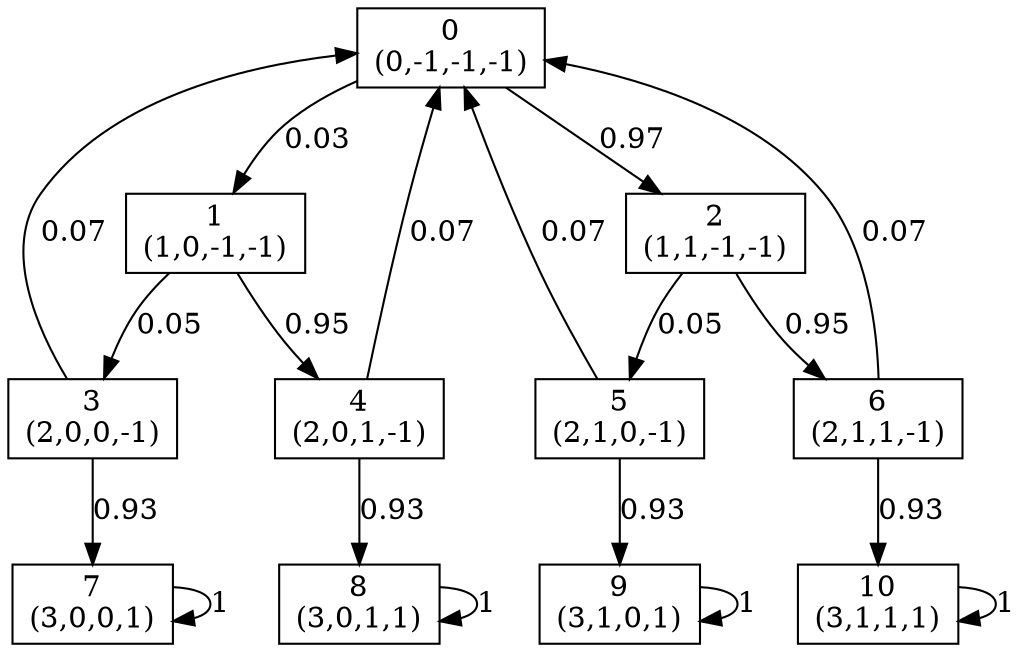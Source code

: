 digraph P {
node [shape=box];
0 -> 1 [ label="0.03" ];
0 -> 2 [ label="0.97" ];
1 -> 3 [ label="0.05" ];
1 -> 4 [ label="0.95" ];
2 -> 5 [ label="0.05" ];
2 -> 6 [ label="0.95" ];
3 -> 0 [ label="0.07" ];
3 -> 7 [ label="0.93" ];
4 -> 0 [ label="0.07" ];
4 -> 8 [ label="0.93" ];
5 -> 0 [ label="0.07" ];
5 -> 9 [ label="0.93" ];
6 -> 0 [ label="0.07" ];
6 -> 10 [ label="0.93" ];
7 -> 7 [ label="1" ];
8 -> 8 [ label="1" ];
9 -> 9 [ label="1" ];
10 -> 10 [ label="1" ];
0 [label="0\n(0,-1,-1,-1)"];
1 [label="1\n(1,0,-1,-1)"];
2 [label="2\n(1,1,-1,-1)"];
3 [label="3\n(2,0,0,-1)"];
4 [label="4\n(2,0,1,-1)"];
5 [label="5\n(2,1,0,-1)"];
6 [label="6\n(2,1,1,-1)"];
7 [label="7\n(3,0,0,1)"];
8 [label="8\n(3,0,1,1)"];
9 [label="9\n(3,1,0,1)"];
10 [label="10\n(3,1,1,1)"];
}
